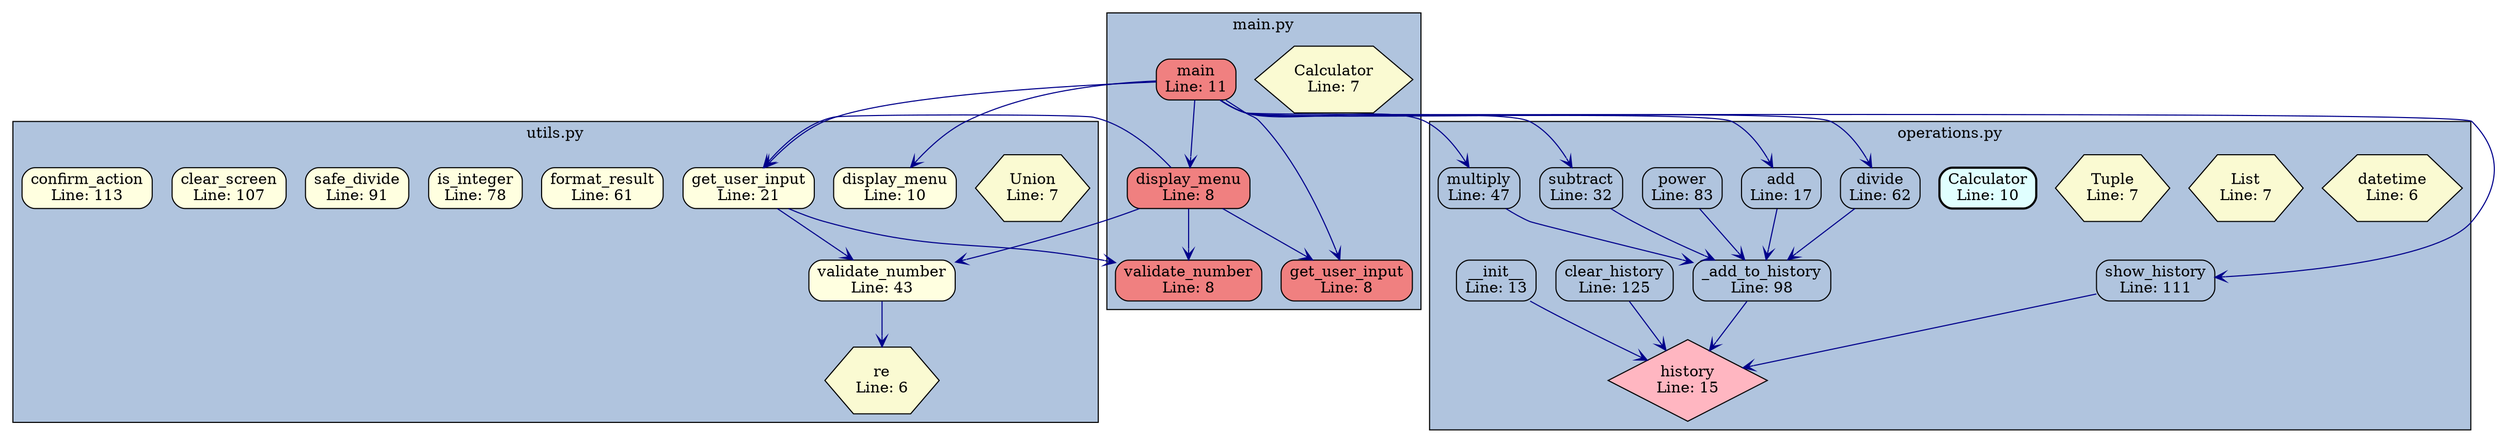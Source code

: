 digraph CodeCallGraph {
    rankdir=TB;
    node [shape=box, style="rounded,filled"];
    edge [color=darkblue, arrowhead=vee];

    subgraph cluster_main_py {
        label="main.py";
        style=filled;
        fillcolor=lightsteelblue;
        "Calculator_main_py" [label="Calculator\nLine: 7", shape=hexagon, style=filled, fillcolor=lightgoldenrodyellow];
        "display_menu_main_py" [label="display_menu\nLine: 8", fillcolor=lightcoral];
        "get_user_input_main_py" [label="get_user_input\nLine: 8", fillcolor=lightcoral];
        "validate_number_main_py" [label="validate_number\nLine: 8", fillcolor=lightcoral];
        "main_main_py" [label="main\nLine: 11", fillcolor=lightcoral];
    }

    subgraph cluster_operations_py {
        label="operations.py";
        style=filled;
        fillcolor=lightsteelblue;
        "datetime_operations_py" [label="datetime\nLine: 6", shape=hexagon, style=filled, fillcolor=lightgoldenrodyellow];
        "List_operations_py" [label="List\nLine: 7", shape=hexagon, style=filled, fillcolor=lightgoldenrodyellow];
        "Tuple_operations_py" [label="Tuple\nLine: 7", shape=hexagon, style=filled, fillcolor=lightgoldenrodyellow];
        "Calculator_operations_py" [label="Calculator\nLine: 10", fillcolor=lightcyan, style="rounded,filled,bold", penwidth=2];
        "__init___operations_py" [label="__init__\nLine: 13", fillcolor=lightsteelblue, style="rounded,filled"];
        "history_operations_py" [label="history\nLine: 15", shape=diamond, style=filled, fillcolor=lightpink];
        "add_operations_py" [label="add\nLine: 17", fillcolor=lightsteelblue, style="rounded,filled"];
        "subtract_operations_py" [label="subtract\nLine: 32", fillcolor=lightsteelblue, style="rounded,filled"];
        "multiply_operations_py" [label="multiply\nLine: 47", fillcolor=lightsteelblue, style="rounded,filled"];
        "divide_operations_py" [label="divide\nLine: 62", fillcolor=lightsteelblue, style="rounded,filled"];
        "power_operations_py" [label="power\nLine: 83", fillcolor=lightsteelblue, style="rounded,filled"];
        "_add_to_history_operations_py" [label="_add_to_history\nLine: 98", fillcolor=lightsteelblue, style="rounded,filled"];
        "show_history_operations_py" [label="show_history\nLine: 111", fillcolor=lightsteelblue, style="rounded,filled"];
        "clear_history_operations_py" [label="clear_history\nLine: 125", fillcolor=lightsteelblue, style="rounded,filled"];
    }

    subgraph cluster_utils_py {
        label="utils.py";
        style=filled;
        fillcolor=lightsteelblue;
        "re_utils_py" [label="re\nLine: 6", shape=hexagon, style=filled, fillcolor=lightgoldenrodyellow];
        "Union_utils_py" [label="Union\nLine: 7", shape=hexagon, style=filled, fillcolor=lightgoldenrodyellow];
        "display_menu_utils_py" [label="display_menu\nLine: 10", fillcolor=lightyellow];
        "get_user_input_utils_py" [label="get_user_input\nLine: 21", fillcolor=lightyellow];
        "validate_number_utils_py" [label="validate_number\nLine: 43", fillcolor=lightyellow];
        "format_result_utils_py" [label="format_result\nLine: 61", fillcolor=lightyellow];
        "is_integer_utils_py" [label="is_integer\nLine: 78", fillcolor=lightyellow];
        "safe_divide_utils_py" [label="safe_divide\nLine: 91", fillcolor=lightyellow];
        "clear_screen_utils_py" [label="clear_screen\nLine: 107", fillcolor=lightyellow];
        "confirm_action_utils_py" [label="confirm_action\nLine: 113", fillcolor=lightyellow];
    }

    // Function call relationships
    "main_main_py" -> "display_menu_main_py";
    "display_menu_main_py" -> "get_user_input_main_py";
    "main_main_py" -> "get_user_input_main_py";
    "display_menu_main_py" -> "validate_number_main_py";
    "get_user_input_utils_py" -> "validate_number_main_py";
    "main_main_py" -> "display_menu_utils_py";
    "display_menu_main_py" -> "get_user_input_utils_py";
    "main_main_py" -> "get_user_input_utils_py";
    "display_menu_main_py" -> "validate_number_utils_py";
    "get_user_input_utils_py" -> "validate_number_utils_py";
    "main_main_py" -> "add_operations_py";
    "main_main_py" -> "subtract_operations_py";
    "main_main_py" -> "multiply_operations_py";
    "main_main_py" -> "divide_operations_py";
    "add_operations_py" -> "_add_to_history_operations_py";
    "subtract_operations_py" -> "_add_to_history_operations_py";
    "multiply_operations_py" -> "_add_to_history_operations_py";
    "divide_operations_py" -> "_add_to_history_operations_py";
    "power_operations_py" -> "_add_to_history_operations_py";
    "main_main_py" -> "show_history_operations_py";
    "__init___operations_py" -> "history_operations_py";
    "_add_to_history_operations_py" -> "history_operations_py";
    "show_history_operations_py" -> "history_operations_py";
    "clear_history_operations_py" -> "history_operations_py";
    "validate_number_utils_py" -> "re_utils_py";
}
